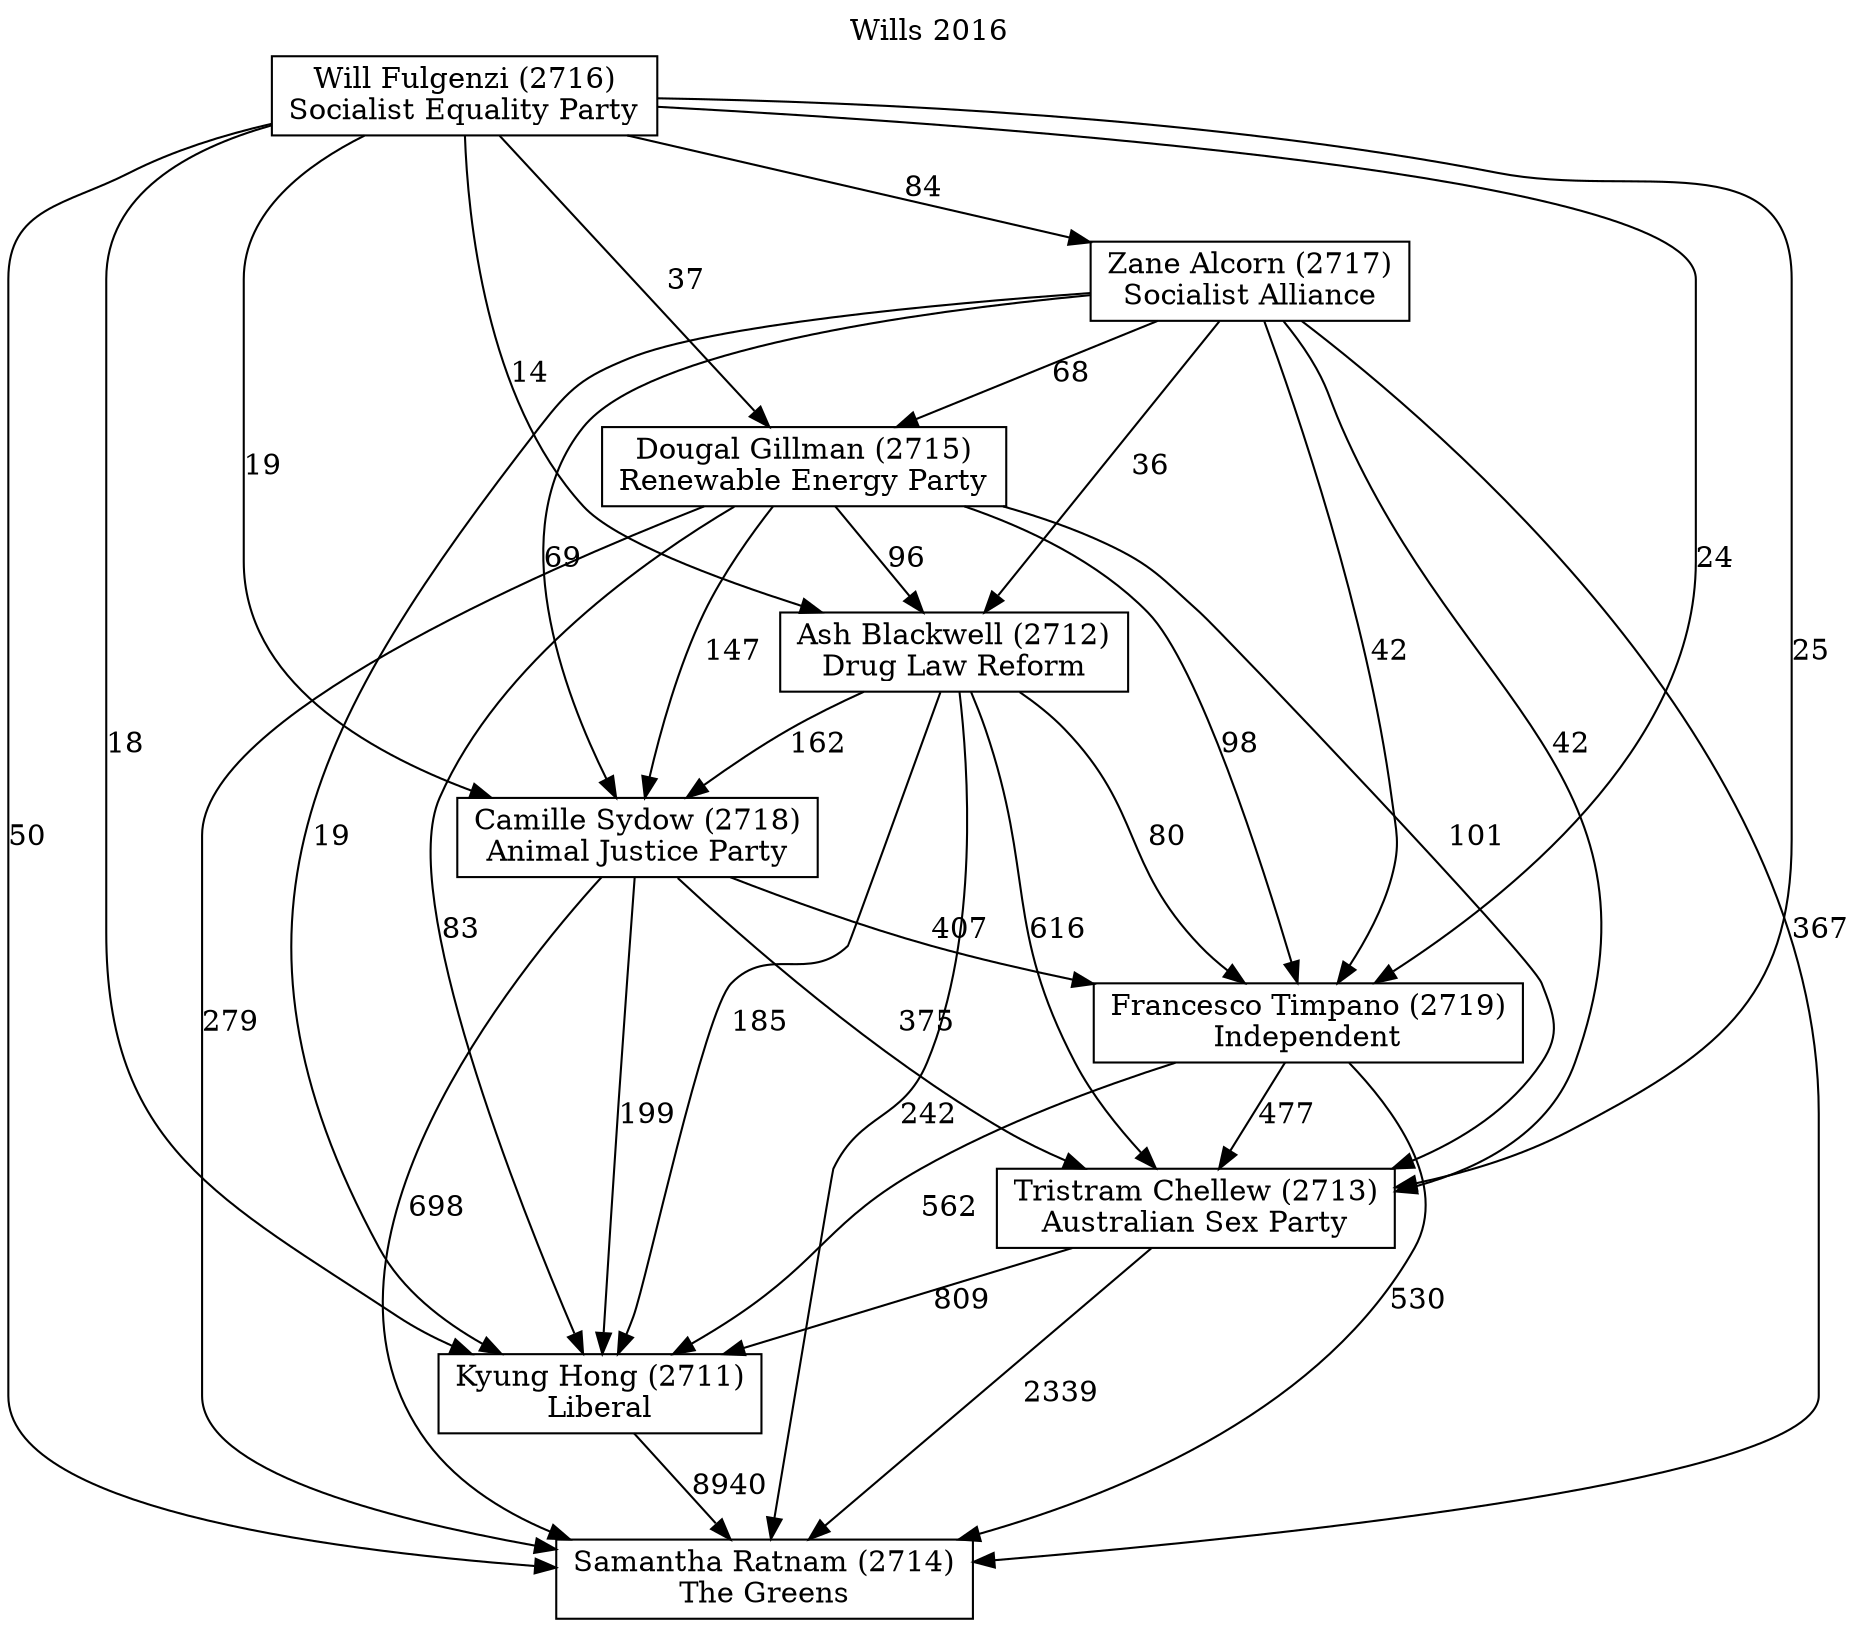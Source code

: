 // House preference flow
digraph "Samantha Ratnam (2714)_Wills_2016" {
	graph [label="Wills 2016" labelloc=t mclimit=10]
	node [shape=box]
	"Samantha Ratnam (2714)" [label="Samantha Ratnam (2714)
The Greens"]
	"Camille Sydow (2718)" [label="Camille Sydow (2718)
Animal Justice Party"]
	"Tristram Chellew (2713)" [label="Tristram Chellew (2713)
Australian Sex Party"]
	"Dougal Gillman (2715)" [label="Dougal Gillman (2715)
Renewable Energy Party"]
	"Zane Alcorn (2717)" [label="Zane Alcorn (2717)
Socialist Alliance"]
	"Will Fulgenzi (2716)" [label="Will Fulgenzi (2716)
Socialist Equality Party"]
	"Francesco Timpano (2719)" [label="Francesco Timpano (2719)
Independent"]
	"Kyung Hong (2711)" [label="Kyung Hong (2711)
Liberal"]
	"Ash Blackwell (2712)" [label="Ash Blackwell (2712)
Drug Law Reform"]
	"Tristram Chellew (2713)" -> "Samantha Ratnam (2714)" [label=2339]
	"Ash Blackwell (2712)" -> "Samantha Ratnam (2714)" [label=242]
	"Camille Sydow (2718)" -> "Kyung Hong (2711)" [label=199]
	"Dougal Gillman (2715)" -> "Francesco Timpano (2719)" [label=98]
	"Francesco Timpano (2719)" -> "Kyung Hong (2711)" [label=562]
	"Will Fulgenzi (2716)" -> "Kyung Hong (2711)" [label=18]
	"Dougal Gillman (2715)" -> "Camille Sydow (2718)" [label=147]
	"Ash Blackwell (2712)" -> "Camille Sydow (2718)" [label=162]
	"Zane Alcorn (2717)" -> "Francesco Timpano (2719)" [label=42]
	"Francesco Timpano (2719)" -> "Tristram Chellew (2713)" [label=477]
	"Camille Sydow (2718)" -> "Samantha Ratnam (2714)" [label=698]
	"Zane Alcorn (2717)" -> "Dougal Gillman (2715)" [label=68]
	"Zane Alcorn (2717)" -> "Tristram Chellew (2713)" [label=42]
	"Dougal Gillman (2715)" -> "Tristram Chellew (2713)" [label=101]
	"Kyung Hong (2711)" -> "Samantha Ratnam (2714)" [label=8940]
	"Francesco Timpano (2719)" -> "Samantha Ratnam (2714)" [label=530]
	"Will Fulgenzi (2716)" -> "Dougal Gillman (2715)" [label=37]
	"Zane Alcorn (2717)" -> "Ash Blackwell (2712)" [label=36]
	"Zane Alcorn (2717)" -> "Kyung Hong (2711)" [label=19]
	"Dougal Gillman (2715)" -> "Samantha Ratnam (2714)" [label=279]
	"Will Fulgenzi (2716)" -> "Francesco Timpano (2719)" [label=24]
	"Dougal Gillman (2715)" -> "Kyung Hong (2711)" [label=83]
	"Will Fulgenzi (2716)" -> "Camille Sydow (2718)" [label=19]
	"Will Fulgenzi (2716)" -> "Zane Alcorn (2717)" [label=84]
	"Camille Sydow (2718)" -> "Francesco Timpano (2719)" [label=407]
	"Zane Alcorn (2717)" -> "Camille Sydow (2718)" [label=69]
	"Zane Alcorn (2717)" -> "Samantha Ratnam (2714)" [label=367]
	"Dougal Gillman (2715)" -> "Ash Blackwell (2712)" [label=96]
	"Ash Blackwell (2712)" -> "Tristram Chellew (2713)" [label=616]
	"Ash Blackwell (2712)" -> "Kyung Hong (2711)" [label=185]
	"Will Fulgenzi (2716)" -> "Ash Blackwell (2712)" [label=14]
	"Camille Sydow (2718)" -> "Tristram Chellew (2713)" [label=375]
	"Will Fulgenzi (2716)" -> "Tristram Chellew (2713)" [label=25]
	"Ash Blackwell (2712)" -> "Francesco Timpano (2719)" [label=80]
	"Will Fulgenzi (2716)" -> "Samantha Ratnam (2714)" [label=50]
	"Tristram Chellew (2713)" -> "Kyung Hong (2711)" [label=809]
}
